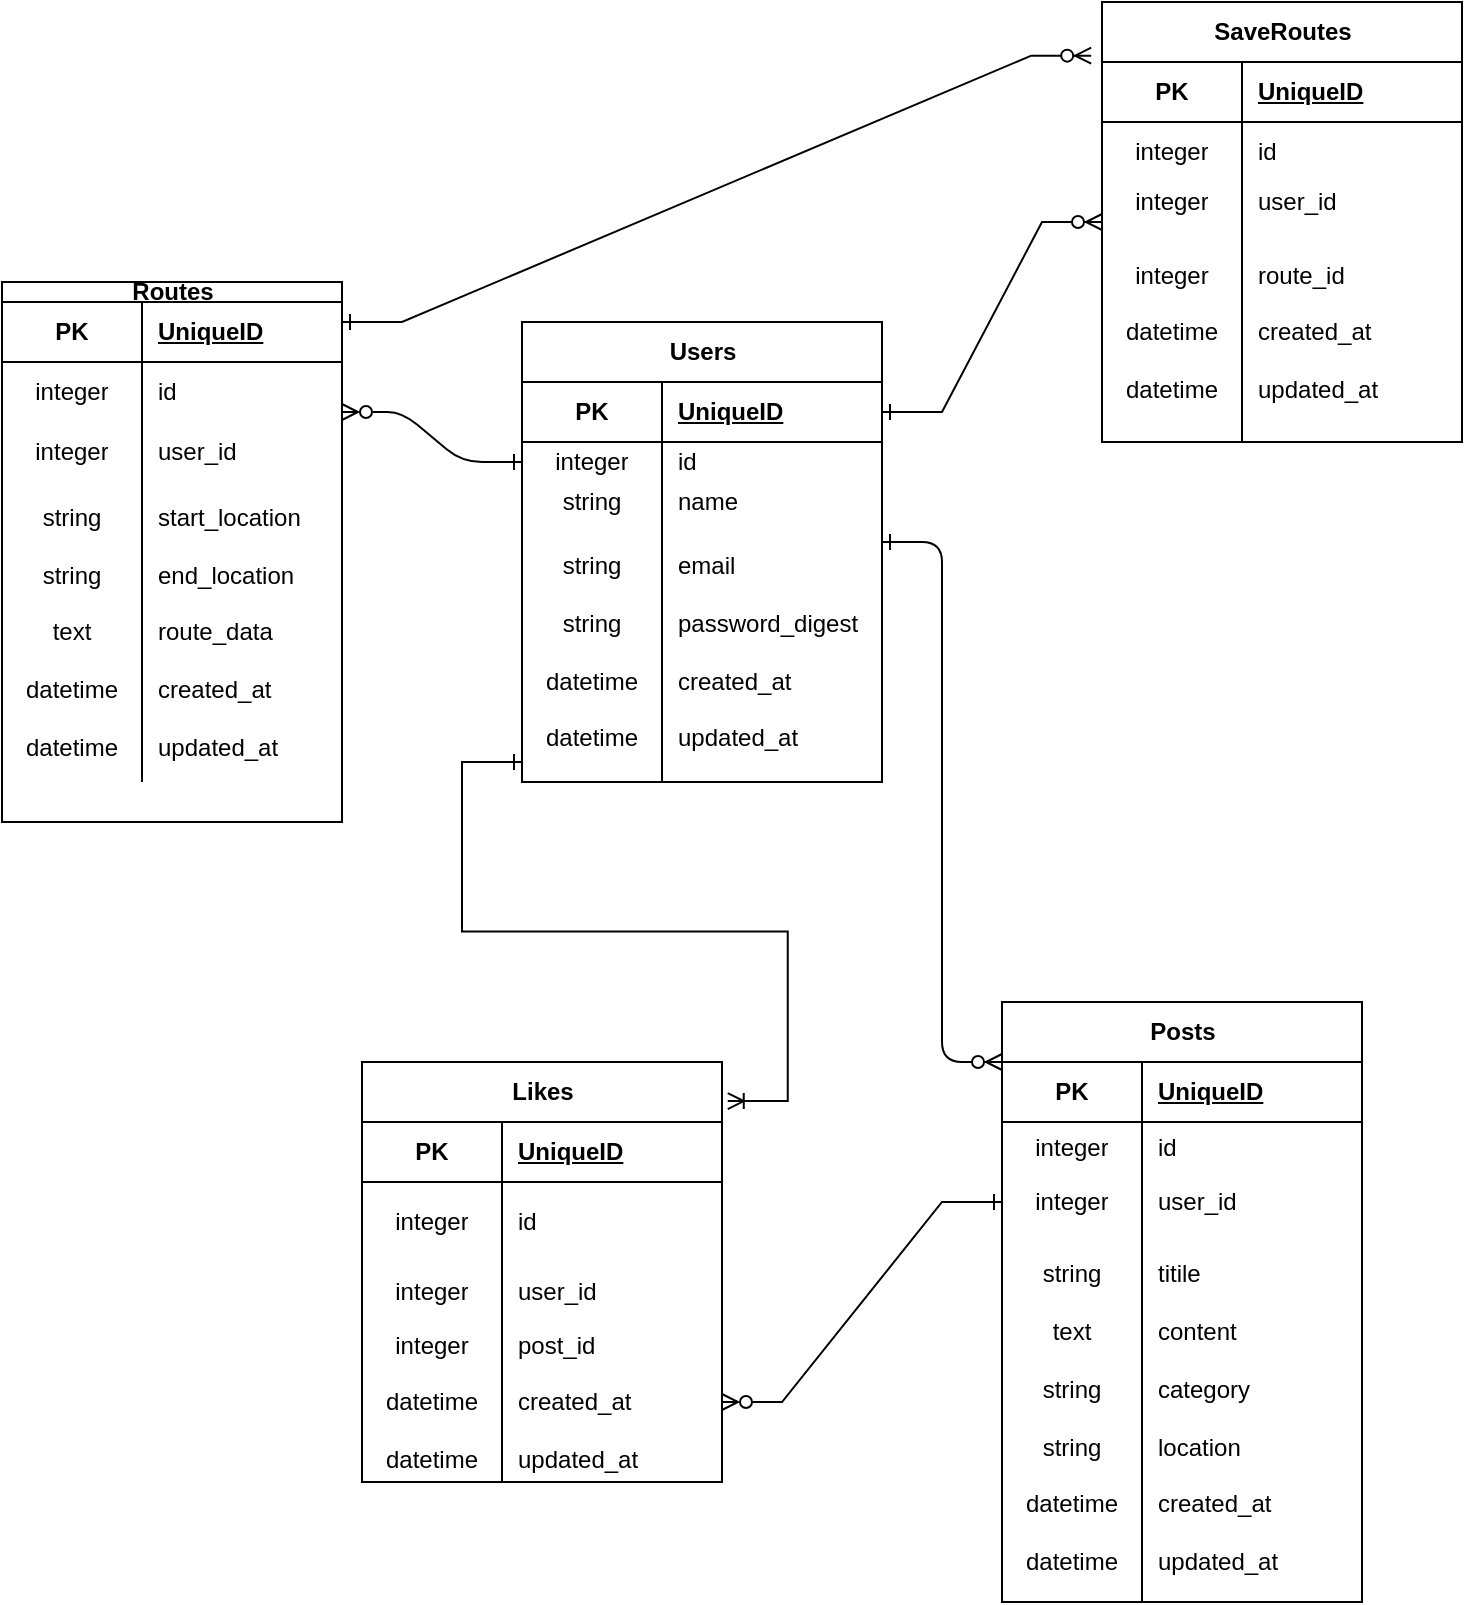 <mxfile version="24.4.4" type="github">
  <diagram id="R2lEEEUBdFMjLlhIrx00" name="Page-1">
    <mxGraphModel dx="1053" dy="2328" grid="1" gridSize="10" guides="1" tooltips="1" connect="1" arrows="1" fold="1" page="1" pageScale="1" pageWidth="850" pageHeight="1100" math="0" shadow="0" extFonts="Permanent Marker^https://fonts.googleapis.com/css?family=Permanent+Marker">
      <root>
        <mxCell id="0" />
        <mxCell id="1" parent="0" />
        <mxCell id="C-vyLk0tnHw3VtMMgP7b-1" value="" style="edgeStyle=entityRelationEdgeStyle;endArrow=ERone;startArrow=ERzeroToMany;endFill=0;startFill=0;entryX=0;entryY=0.5;entryDx=0;entryDy=0;" parent="1" target="Y9ieVXIDUEwh6mV87skz-6" edge="1">
          <mxGeometry width="100" height="100" relative="1" as="geometry">
            <mxPoint x="370" y="165" as="sourcePoint" />
            <mxPoint x="450" y="190" as="targetPoint" />
          </mxGeometry>
        </mxCell>
        <mxCell id="C-vyLk0tnHw3VtMMgP7b-12" value="" style="edgeStyle=entityRelationEdgeStyle;endArrow=ERzeroToMany;startArrow=ERone;endFill=1;startFill=0;exitX=1;exitY=0.5;exitDx=0;exitDy=0;" parent="1" edge="1">
          <mxGeometry width="100" height="100" relative="1" as="geometry">
            <mxPoint x="640" y="230" as="sourcePoint" />
            <mxPoint x="700" y="490" as="targetPoint" />
            <Array as="points">
              <mxPoint x="660" y="423" />
              <mxPoint x="490" y="340" />
            </Array>
          </mxGeometry>
        </mxCell>
        <mxCell id="Y9ieVXIDUEwh6mV87skz-2" value="Users" style="shape=table;startSize=30;container=1;collapsible=1;childLayout=tableLayout;fixedRows=1;rowLines=0;fontStyle=1;align=center;resizeLast=1;html=1;" parent="1" vertex="1">
          <mxGeometry x="460" y="120" width="180" height="230" as="geometry" />
        </mxCell>
        <mxCell id="Y9ieVXIDUEwh6mV87skz-3" value="" style="shape=tableRow;horizontal=0;startSize=0;swimlaneHead=0;swimlaneBody=0;fillColor=none;collapsible=0;dropTarget=0;points=[[0,0.5],[1,0.5]];portConstraint=eastwest;top=0;left=0;right=0;bottom=1;" parent="Y9ieVXIDUEwh6mV87skz-2" vertex="1">
          <mxGeometry y="30" width="180" height="30" as="geometry" />
        </mxCell>
        <mxCell id="Y9ieVXIDUEwh6mV87skz-4" value="PK" style="shape=partialRectangle;connectable=0;fillColor=none;top=0;left=0;bottom=0;right=0;fontStyle=1;overflow=hidden;whiteSpace=wrap;html=1;" parent="Y9ieVXIDUEwh6mV87skz-3" vertex="1">
          <mxGeometry width="70.0" height="30" as="geometry">
            <mxRectangle width="70.0" height="30" as="alternateBounds" />
          </mxGeometry>
        </mxCell>
        <mxCell id="Y9ieVXIDUEwh6mV87skz-5" value="UniqueID" style="shape=partialRectangle;connectable=0;fillColor=none;top=0;left=0;bottom=0;right=0;align=left;spacingLeft=6;fontStyle=5;overflow=hidden;whiteSpace=wrap;html=1;" parent="Y9ieVXIDUEwh6mV87skz-3" vertex="1">
          <mxGeometry x="70.0" width="110.0" height="30" as="geometry">
            <mxRectangle width="110.0" height="30" as="alternateBounds" />
          </mxGeometry>
        </mxCell>
        <mxCell id="Y9ieVXIDUEwh6mV87skz-6" value="" style="shape=tableRow;horizontal=0;startSize=0;swimlaneHead=0;swimlaneBody=0;fillColor=none;collapsible=0;dropTarget=0;points=[[0,0.5],[1,0.5]];portConstraint=eastwest;top=0;left=0;right=0;bottom=0;" parent="Y9ieVXIDUEwh6mV87skz-2" vertex="1">
          <mxGeometry y="60" width="180" height="20" as="geometry" />
        </mxCell>
        <mxCell id="Y9ieVXIDUEwh6mV87skz-7" value="integer" style="shape=partialRectangle;connectable=0;fillColor=none;top=0;left=0;bottom=0;right=0;editable=1;overflow=hidden;whiteSpace=wrap;html=1;" parent="Y9ieVXIDUEwh6mV87skz-6" vertex="1">
          <mxGeometry width="70.0" height="20" as="geometry">
            <mxRectangle width="70.0" height="20" as="alternateBounds" />
          </mxGeometry>
        </mxCell>
        <mxCell id="Y9ieVXIDUEwh6mV87skz-8" value="id" style="shape=partialRectangle;connectable=0;fillColor=none;top=0;left=0;bottom=0;right=0;align=left;spacingLeft=6;overflow=hidden;whiteSpace=wrap;html=1;" parent="Y9ieVXIDUEwh6mV87skz-6" vertex="1">
          <mxGeometry x="70.0" width="110.0" height="20" as="geometry">
            <mxRectangle width="110.0" height="20" as="alternateBounds" />
          </mxGeometry>
        </mxCell>
        <mxCell id="Y9ieVXIDUEwh6mV87skz-9" value="" style="shape=tableRow;horizontal=0;startSize=0;swimlaneHead=0;swimlaneBody=0;fillColor=none;collapsible=0;dropTarget=0;points=[[0,0.5],[1,0.5]];portConstraint=eastwest;top=0;left=0;right=0;bottom=0;" parent="Y9ieVXIDUEwh6mV87skz-2" vertex="1">
          <mxGeometry y="80" width="180" height="20" as="geometry" />
        </mxCell>
        <mxCell id="Y9ieVXIDUEwh6mV87skz-10" value="string" style="shape=partialRectangle;connectable=0;fillColor=none;top=0;left=0;bottom=0;right=0;editable=1;overflow=hidden;whiteSpace=wrap;html=1;" parent="Y9ieVXIDUEwh6mV87skz-9" vertex="1">
          <mxGeometry width="70.0" height="20" as="geometry">
            <mxRectangle width="70.0" height="20" as="alternateBounds" />
          </mxGeometry>
        </mxCell>
        <mxCell id="Y9ieVXIDUEwh6mV87skz-11" value="name" style="shape=partialRectangle;connectable=0;fillColor=none;top=0;left=0;bottom=0;right=0;align=left;spacingLeft=6;overflow=hidden;whiteSpace=wrap;html=1;" parent="Y9ieVXIDUEwh6mV87skz-9" vertex="1">
          <mxGeometry x="70.0" width="110.0" height="20" as="geometry">
            <mxRectangle width="110.0" height="20" as="alternateBounds" />
          </mxGeometry>
        </mxCell>
        <mxCell id="Y9ieVXIDUEwh6mV87skz-12" value="" style="shape=tableRow;horizontal=0;startSize=0;swimlaneHead=0;swimlaneBody=0;fillColor=none;collapsible=0;dropTarget=0;points=[[0,0.5],[1,0.5]];portConstraint=eastwest;top=0;left=0;right=0;bottom=0;" parent="Y9ieVXIDUEwh6mV87skz-2" vertex="1">
          <mxGeometry y="100" width="180" height="130" as="geometry" />
        </mxCell>
        <mxCell id="Y9ieVXIDUEwh6mV87skz-13" value="string&lt;br&gt;&lt;br&gt;string&lt;br&gt;&lt;br&gt;datetime&lt;br&gt;&lt;br&gt;datetime" style="shape=partialRectangle;connectable=0;fillColor=none;top=0;left=0;bottom=0;right=0;editable=1;overflow=hidden;whiteSpace=wrap;html=1;" parent="Y9ieVXIDUEwh6mV87skz-12" vertex="1">
          <mxGeometry width="70.0" height="130" as="geometry">
            <mxRectangle width="70.0" height="130" as="alternateBounds" />
          </mxGeometry>
        </mxCell>
        <mxCell id="Y9ieVXIDUEwh6mV87skz-14" value="email&lt;br&gt;&lt;br&gt;password_digest&lt;br&gt;&lt;br&gt;created_at&lt;br&gt;&lt;br&gt;updated_at" style="shape=partialRectangle;connectable=0;fillColor=none;top=0;left=0;bottom=0;right=0;align=left;spacingLeft=6;overflow=hidden;whiteSpace=wrap;html=1;" parent="Y9ieVXIDUEwh6mV87skz-12" vertex="1">
          <mxGeometry x="70.0" width="110.0" height="130" as="geometry">
            <mxRectangle width="110.0" height="130" as="alternateBounds" />
          </mxGeometry>
        </mxCell>
        <mxCell id="Y9ieVXIDUEwh6mV87skz-16" value="Posts" style="shape=table;startSize=30;container=1;collapsible=1;childLayout=tableLayout;fixedRows=1;rowLines=0;fontStyle=1;align=center;resizeLast=1;html=1;" parent="1" vertex="1">
          <mxGeometry x="700" y="460" width="180" height="300" as="geometry" />
        </mxCell>
        <mxCell id="Y9ieVXIDUEwh6mV87skz-17" value="" style="shape=tableRow;horizontal=0;startSize=0;swimlaneHead=0;swimlaneBody=0;fillColor=none;collapsible=0;dropTarget=0;points=[[0,0.5],[1,0.5]];portConstraint=eastwest;top=0;left=0;right=0;bottom=1;" parent="Y9ieVXIDUEwh6mV87skz-16" vertex="1">
          <mxGeometry y="30" width="180" height="30" as="geometry" />
        </mxCell>
        <mxCell id="Y9ieVXIDUEwh6mV87skz-18" value="PK" style="shape=partialRectangle;connectable=0;fillColor=none;top=0;left=0;bottom=0;right=0;fontStyle=1;overflow=hidden;whiteSpace=wrap;html=1;" parent="Y9ieVXIDUEwh6mV87skz-17" vertex="1">
          <mxGeometry width="70" height="30" as="geometry">
            <mxRectangle width="70" height="30" as="alternateBounds" />
          </mxGeometry>
        </mxCell>
        <mxCell id="Y9ieVXIDUEwh6mV87skz-19" value="UniqueID" style="shape=partialRectangle;connectable=0;fillColor=none;top=0;left=0;bottom=0;right=0;align=left;spacingLeft=6;fontStyle=5;overflow=hidden;whiteSpace=wrap;html=1;" parent="Y9ieVXIDUEwh6mV87skz-17" vertex="1">
          <mxGeometry x="70" width="110" height="30" as="geometry">
            <mxRectangle width="110" height="30" as="alternateBounds" />
          </mxGeometry>
        </mxCell>
        <mxCell id="Y9ieVXIDUEwh6mV87skz-20" value="" style="shape=tableRow;horizontal=0;startSize=0;swimlaneHead=0;swimlaneBody=0;fillColor=none;collapsible=0;dropTarget=0;points=[[0,0.5],[1,0.5]];portConstraint=eastwest;top=0;left=0;right=0;bottom=0;" parent="Y9ieVXIDUEwh6mV87skz-16" vertex="1">
          <mxGeometry y="60" width="180" height="25" as="geometry" />
        </mxCell>
        <mxCell id="Y9ieVXIDUEwh6mV87skz-21" value="integer" style="shape=partialRectangle;connectable=0;fillColor=none;top=0;left=0;bottom=0;right=0;editable=1;overflow=hidden;whiteSpace=wrap;html=1;" parent="Y9ieVXIDUEwh6mV87skz-20" vertex="1">
          <mxGeometry width="70" height="25" as="geometry">
            <mxRectangle width="70" height="25" as="alternateBounds" />
          </mxGeometry>
        </mxCell>
        <mxCell id="Y9ieVXIDUEwh6mV87skz-22" value="id" style="shape=partialRectangle;connectable=0;fillColor=none;top=0;left=0;bottom=0;right=0;align=left;spacingLeft=6;overflow=hidden;whiteSpace=wrap;html=1;" parent="Y9ieVXIDUEwh6mV87skz-20" vertex="1">
          <mxGeometry x="70" width="110" height="25" as="geometry">
            <mxRectangle width="110" height="25" as="alternateBounds" />
          </mxGeometry>
        </mxCell>
        <mxCell id="Y9ieVXIDUEwh6mV87skz-23" value="" style="shape=tableRow;horizontal=0;startSize=0;swimlaneHead=0;swimlaneBody=0;fillColor=none;collapsible=0;dropTarget=0;points=[[0,0.5],[1,0.5]];portConstraint=eastwest;top=0;left=0;right=0;bottom=0;" parent="Y9ieVXIDUEwh6mV87skz-16" vertex="1">
          <mxGeometry y="85" width="180" height="30" as="geometry" />
        </mxCell>
        <mxCell id="Y9ieVXIDUEwh6mV87skz-24" value="integer" style="shape=partialRectangle;connectable=0;fillColor=none;top=0;left=0;bottom=0;right=0;editable=1;overflow=hidden;whiteSpace=wrap;html=1;" parent="Y9ieVXIDUEwh6mV87skz-23" vertex="1">
          <mxGeometry width="70" height="30" as="geometry">
            <mxRectangle width="70" height="30" as="alternateBounds" />
          </mxGeometry>
        </mxCell>
        <mxCell id="Y9ieVXIDUEwh6mV87skz-25" value="user_id" style="shape=partialRectangle;connectable=0;fillColor=none;top=0;left=0;bottom=0;right=0;align=left;spacingLeft=6;overflow=hidden;whiteSpace=wrap;html=1;" parent="Y9ieVXIDUEwh6mV87skz-23" vertex="1">
          <mxGeometry x="70" width="110" height="30" as="geometry">
            <mxRectangle width="110" height="30" as="alternateBounds" />
          </mxGeometry>
        </mxCell>
        <mxCell id="Y9ieVXIDUEwh6mV87skz-26" value="" style="shape=tableRow;horizontal=0;startSize=0;swimlaneHead=0;swimlaneBody=0;fillColor=none;collapsible=0;dropTarget=0;points=[[0,0.5],[1,0.5]];portConstraint=eastwest;top=0;left=0;right=0;bottom=0;" parent="Y9ieVXIDUEwh6mV87skz-16" vertex="1">
          <mxGeometry y="115" width="180" height="185" as="geometry" />
        </mxCell>
        <mxCell id="Y9ieVXIDUEwh6mV87skz-27" value="string&lt;br&gt;&lt;br&gt;text&lt;br&gt;&lt;br&gt;string&lt;br&gt;&lt;br&gt;string&lt;br&gt;&lt;br&gt;datetime&lt;br&gt;&lt;br&gt;datetime" style="shape=partialRectangle;connectable=0;fillColor=none;top=0;left=0;bottom=0;right=0;editable=1;overflow=hidden;whiteSpace=wrap;html=1;" parent="Y9ieVXIDUEwh6mV87skz-26" vertex="1">
          <mxGeometry width="70" height="185" as="geometry">
            <mxRectangle width="70" height="185" as="alternateBounds" />
          </mxGeometry>
        </mxCell>
        <mxCell id="Y9ieVXIDUEwh6mV87skz-28" value="titile&lt;br&gt;&lt;br&gt;content&lt;br&gt;&lt;br&gt;category&lt;br&gt;&lt;br&gt;location&lt;br&gt;&lt;br&gt;created_at&lt;br&gt;&lt;br&gt;updated_at" style="shape=partialRectangle;connectable=0;fillColor=none;top=0;left=0;bottom=0;right=0;align=left;spacingLeft=6;overflow=hidden;whiteSpace=wrap;html=1;" parent="Y9ieVXIDUEwh6mV87skz-26" vertex="1">
          <mxGeometry x="70" width="110" height="185" as="geometry">
            <mxRectangle width="110" height="185" as="alternateBounds" />
          </mxGeometry>
        </mxCell>
        <mxCell id="Y9ieVXIDUEwh6mV87skz-29" value="Likes" style="shape=table;startSize=30;container=1;collapsible=1;childLayout=tableLayout;fixedRows=1;rowLines=0;fontStyle=1;align=center;resizeLast=1;html=1;" parent="1" vertex="1">
          <mxGeometry x="380" y="490" width="180" height="210" as="geometry" />
        </mxCell>
        <mxCell id="Y9ieVXIDUEwh6mV87skz-30" value="" style="shape=tableRow;horizontal=0;startSize=0;swimlaneHead=0;swimlaneBody=0;fillColor=none;collapsible=0;dropTarget=0;points=[[0,0.5],[1,0.5]];portConstraint=eastwest;top=0;left=0;right=0;bottom=1;" parent="Y9ieVXIDUEwh6mV87skz-29" vertex="1">
          <mxGeometry y="30" width="180" height="30" as="geometry" />
        </mxCell>
        <mxCell id="Y9ieVXIDUEwh6mV87skz-31" value="PK" style="shape=partialRectangle;connectable=0;fillColor=none;top=0;left=0;bottom=0;right=0;fontStyle=1;overflow=hidden;whiteSpace=wrap;html=1;" parent="Y9ieVXIDUEwh6mV87skz-30" vertex="1">
          <mxGeometry width="70.0" height="30" as="geometry">
            <mxRectangle width="70.0" height="30" as="alternateBounds" />
          </mxGeometry>
        </mxCell>
        <mxCell id="Y9ieVXIDUEwh6mV87skz-32" value="UniqueID" style="shape=partialRectangle;connectable=0;fillColor=none;top=0;left=0;bottom=0;right=0;align=left;spacingLeft=6;fontStyle=5;overflow=hidden;whiteSpace=wrap;html=1;" parent="Y9ieVXIDUEwh6mV87skz-30" vertex="1">
          <mxGeometry x="70.0" width="110.0" height="30" as="geometry">
            <mxRectangle width="110.0" height="30" as="alternateBounds" />
          </mxGeometry>
        </mxCell>
        <mxCell id="Y9ieVXIDUEwh6mV87skz-33" value="" style="shape=tableRow;horizontal=0;startSize=0;swimlaneHead=0;swimlaneBody=0;fillColor=none;collapsible=0;dropTarget=0;points=[[0,0.5],[1,0.5]];portConstraint=eastwest;top=0;left=0;right=0;bottom=0;" parent="Y9ieVXIDUEwh6mV87skz-29" vertex="1">
          <mxGeometry y="60" width="180" height="40" as="geometry" />
        </mxCell>
        <mxCell id="Y9ieVXIDUEwh6mV87skz-34" value="integer" style="shape=partialRectangle;connectable=0;fillColor=none;top=0;left=0;bottom=0;right=0;editable=1;overflow=hidden;whiteSpace=wrap;html=1;" parent="Y9ieVXIDUEwh6mV87skz-33" vertex="1">
          <mxGeometry width="70.0" height="40" as="geometry">
            <mxRectangle width="70.0" height="40" as="alternateBounds" />
          </mxGeometry>
        </mxCell>
        <mxCell id="Y9ieVXIDUEwh6mV87skz-35" value="id" style="shape=partialRectangle;connectable=0;fillColor=none;top=0;left=0;bottom=0;right=0;align=left;spacingLeft=6;overflow=hidden;whiteSpace=wrap;html=1;" parent="Y9ieVXIDUEwh6mV87skz-33" vertex="1">
          <mxGeometry x="70.0" width="110.0" height="40" as="geometry">
            <mxRectangle width="110.0" height="40" as="alternateBounds" />
          </mxGeometry>
        </mxCell>
        <mxCell id="Y9ieVXIDUEwh6mV87skz-36" value="" style="shape=tableRow;horizontal=0;startSize=0;swimlaneHead=0;swimlaneBody=0;fillColor=none;collapsible=0;dropTarget=0;points=[[0,0.5],[1,0.5]];portConstraint=eastwest;top=0;left=0;right=0;bottom=0;" parent="Y9ieVXIDUEwh6mV87skz-29" vertex="1">
          <mxGeometry y="100" width="180" height="30" as="geometry" />
        </mxCell>
        <mxCell id="Y9ieVXIDUEwh6mV87skz-37" value="integer" style="shape=partialRectangle;connectable=0;fillColor=none;top=0;left=0;bottom=0;right=0;editable=1;overflow=hidden;whiteSpace=wrap;html=1;" parent="Y9ieVXIDUEwh6mV87skz-36" vertex="1">
          <mxGeometry width="70.0" height="30" as="geometry">
            <mxRectangle width="70.0" height="30" as="alternateBounds" />
          </mxGeometry>
        </mxCell>
        <mxCell id="Y9ieVXIDUEwh6mV87skz-38" value="user_id" style="shape=partialRectangle;connectable=0;fillColor=none;top=0;left=0;bottom=0;right=0;align=left;spacingLeft=6;overflow=hidden;whiteSpace=wrap;html=1;" parent="Y9ieVXIDUEwh6mV87skz-36" vertex="1">
          <mxGeometry x="70.0" width="110.0" height="30" as="geometry">
            <mxRectangle width="110.0" height="30" as="alternateBounds" />
          </mxGeometry>
        </mxCell>
        <mxCell id="Y9ieVXIDUEwh6mV87skz-39" value="" style="shape=tableRow;horizontal=0;startSize=0;swimlaneHead=0;swimlaneBody=0;fillColor=none;collapsible=0;dropTarget=0;points=[[0,0.5],[1,0.5]];portConstraint=eastwest;top=0;left=0;right=0;bottom=0;" parent="Y9ieVXIDUEwh6mV87skz-29" vertex="1">
          <mxGeometry y="130" width="180" height="80" as="geometry" />
        </mxCell>
        <mxCell id="Y9ieVXIDUEwh6mV87skz-40" value="integer&lt;br&gt;&lt;br&gt;datetime&lt;br&gt;&lt;br&gt;datetime" style="shape=partialRectangle;connectable=0;fillColor=none;top=0;left=0;bottom=0;right=0;editable=1;overflow=hidden;whiteSpace=wrap;html=1;" parent="Y9ieVXIDUEwh6mV87skz-39" vertex="1">
          <mxGeometry width="70.0" height="80" as="geometry">
            <mxRectangle width="70.0" height="80" as="alternateBounds" />
          </mxGeometry>
        </mxCell>
        <mxCell id="Y9ieVXIDUEwh6mV87skz-41" value="post_id&lt;br&gt;&lt;br&gt;created_at&lt;br&gt;&lt;br&gt;updated_at" style="shape=partialRectangle;connectable=0;fillColor=none;top=0;left=0;bottom=0;right=0;align=left;spacingLeft=6;overflow=hidden;whiteSpace=wrap;html=1;" parent="Y9ieVXIDUEwh6mV87skz-39" vertex="1">
          <mxGeometry x="70.0" width="110.0" height="80" as="geometry">
            <mxRectangle width="110.0" height="80" as="alternateBounds" />
          </mxGeometry>
        </mxCell>
        <mxCell id="Y9ieVXIDUEwh6mV87skz-74" value="" style="edgeStyle=entityRelationEdgeStyle;fontSize=12;html=1;endArrow=ERzeroToMany;startArrow=ERone;rounded=0;startFill=0;exitX=1;exitY=0.5;exitDx=0;exitDy=0;" parent="1" source="Y9ieVXIDUEwh6mV87skz-3" edge="1">
          <mxGeometry width="100" height="100" relative="1" as="geometry">
            <mxPoint x="650" y="170" as="sourcePoint" />
            <mxPoint x="750" y="70" as="targetPoint" />
            <Array as="points">
              <mxPoint x="720" y="140" />
            </Array>
          </mxGeometry>
        </mxCell>
        <mxCell id="Y9ieVXIDUEwh6mV87skz-75" value="" style="edgeStyle=entityRelationEdgeStyle;fontSize=12;html=1;endArrow=ERone;startArrow=ERzeroToMany;rounded=0;entryX=0;entryY=0.5;entryDx=0;entryDy=0;startFill=0;endFill=0;" parent="1" target="Y9ieVXIDUEwh6mV87skz-23" edge="1">
          <mxGeometry width="100" height="100" relative="1" as="geometry">
            <mxPoint x="560" y="660" as="sourcePoint" />
            <mxPoint x="660" y="560" as="targetPoint" />
          </mxGeometry>
        </mxCell>
        <mxCell id="Y9ieVXIDUEwh6mV87skz-78" value="" style="edgeStyle=entityRelationEdgeStyle;fontSize=12;html=1;endArrow=ERzeroToMany;startArrow=ERone;rounded=0;entryX=-0.03;entryY=-0.106;entryDx=0;entryDy=0;entryPerimeter=0;startFill=0;" parent="1" target="Y9ieVXIDUEwh6mV87skz-56" edge="1">
          <mxGeometry width="100" height="100" relative="1" as="geometry">
            <mxPoint x="370" y="120" as="sourcePoint" />
            <mxPoint x="470" y="20" as="targetPoint" />
          </mxGeometry>
        </mxCell>
        <mxCell id="Y9ieVXIDUEwh6mV87skz-80" value="" style="edgeStyle=entityRelationEdgeStyle;fontSize=12;html=1;endArrow=ERone;startArrow=ERoneToMany;rounded=0;exitX=1.016;exitY=0.093;exitDx=0;exitDy=0;exitPerimeter=0;startFill=0;endFill=0;" parent="1" source="Y9ieVXIDUEwh6mV87skz-29" edge="1">
          <mxGeometry width="100" height="100" relative="1" as="geometry">
            <mxPoint x="360" y="440" as="sourcePoint" />
            <mxPoint x="460" y="340" as="targetPoint" />
          </mxGeometry>
        </mxCell>
        <mxCell id="Y9ieVXIDUEwh6mV87skz-42" value="Routes" style="shape=table;startSize=10;container=1;collapsible=1;childLayout=tableLayout;fixedRows=1;rowLines=0;fontStyle=1;align=center;resizeLast=1;html=1;" parent="1" vertex="1">
          <mxGeometry x="200" y="100" width="170" height="270" as="geometry" />
        </mxCell>
        <mxCell id="Y9ieVXIDUEwh6mV87skz-43" value="" style="shape=tableRow;horizontal=0;startSize=0;swimlaneHead=0;swimlaneBody=0;fillColor=none;collapsible=0;dropTarget=0;points=[[0,0.5],[1,0.5]];portConstraint=eastwest;top=0;left=0;right=0;bottom=1;" parent="Y9ieVXIDUEwh6mV87skz-42" vertex="1">
          <mxGeometry y="10" width="170" height="30" as="geometry" />
        </mxCell>
        <mxCell id="Y9ieVXIDUEwh6mV87skz-44" value="PK" style="shape=partialRectangle;connectable=0;fillColor=none;top=0;left=0;bottom=0;right=0;fontStyle=1;overflow=hidden;whiteSpace=wrap;html=1;" parent="Y9ieVXIDUEwh6mV87skz-43" vertex="1">
          <mxGeometry width="70" height="30" as="geometry">
            <mxRectangle width="70" height="30" as="alternateBounds" />
          </mxGeometry>
        </mxCell>
        <mxCell id="Y9ieVXIDUEwh6mV87skz-45" value="UniqueID" style="shape=partialRectangle;connectable=0;fillColor=none;top=0;left=0;bottom=0;right=0;align=left;spacingLeft=6;fontStyle=5;overflow=hidden;whiteSpace=wrap;html=1;" parent="Y9ieVXIDUEwh6mV87skz-43" vertex="1">
          <mxGeometry x="70" width="100" height="30" as="geometry">
            <mxRectangle width="100" height="30" as="alternateBounds" />
          </mxGeometry>
        </mxCell>
        <mxCell id="Y9ieVXIDUEwh6mV87skz-46" value="" style="shape=tableRow;horizontal=0;startSize=0;swimlaneHead=0;swimlaneBody=0;fillColor=none;collapsible=0;dropTarget=0;points=[[0,0.5],[1,0.5]];portConstraint=eastwest;top=0;left=0;right=0;bottom=0;" parent="Y9ieVXIDUEwh6mV87skz-42" vertex="1">
          <mxGeometry y="40" width="170" height="30" as="geometry" />
        </mxCell>
        <mxCell id="Y9ieVXIDUEwh6mV87skz-47" value="integer" style="shape=partialRectangle;connectable=0;fillColor=none;top=0;left=0;bottom=0;right=0;editable=1;overflow=hidden;whiteSpace=wrap;html=1;" parent="Y9ieVXIDUEwh6mV87skz-46" vertex="1">
          <mxGeometry width="70" height="30" as="geometry">
            <mxRectangle width="70" height="30" as="alternateBounds" />
          </mxGeometry>
        </mxCell>
        <mxCell id="Y9ieVXIDUEwh6mV87skz-48" value="id" style="shape=partialRectangle;connectable=0;fillColor=none;top=0;left=0;bottom=0;right=0;align=left;spacingLeft=6;overflow=hidden;whiteSpace=wrap;html=1;" parent="Y9ieVXIDUEwh6mV87skz-46" vertex="1">
          <mxGeometry x="70" width="100" height="30" as="geometry">
            <mxRectangle width="100" height="30" as="alternateBounds" />
          </mxGeometry>
        </mxCell>
        <mxCell id="Y9ieVXIDUEwh6mV87skz-49" value="" style="shape=tableRow;horizontal=0;startSize=0;swimlaneHead=0;swimlaneBody=0;fillColor=none;collapsible=0;dropTarget=0;points=[[0,0.5],[1,0.5]];portConstraint=eastwest;top=0;left=0;right=0;bottom=0;" parent="Y9ieVXIDUEwh6mV87skz-42" vertex="1">
          <mxGeometry y="70" width="170" height="30" as="geometry" />
        </mxCell>
        <mxCell id="Y9ieVXIDUEwh6mV87skz-50" value="integer" style="shape=partialRectangle;connectable=0;fillColor=none;top=0;left=0;bottom=0;right=0;editable=1;overflow=hidden;whiteSpace=wrap;html=1;" parent="Y9ieVXIDUEwh6mV87skz-49" vertex="1">
          <mxGeometry width="70" height="30" as="geometry">
            <mxRectangle width="70" height="30" as="alternateBounds" />
          </mxGeometry>
        </mxCell>
        <mxCell id="Y9ieVXIDUEwh6mV87skz-51" value="user_id" style="shape=partialRectangle;connectable=0;fillColor=none;top=0;left=0;bottom=0;right=0;align=left;spacingLeft=6;overflow=hidden;whiteSpace=wrap;html=1;" parent="Y9ieVXIDUEwh6mV87skz-49" vertex="1">
          <mxGeometry x="70" width="100" height="30" as="geometry">
            <mxRectangle width="100" height="30" as="alternateBounds" />
          </mxGeometry>
        </mxCell>
        <mxCell id="Y9ieVXIDUEwh6mV87skz-52" value="" style="shape=tableRow;horizontal=0;startSize=0;swimlaneHead=0;swimlaneBody=0;fillColor=none;collapsible=0;dropTarget=0;points=[[0,0.5],[1,0.5]];portConstraint=eastwest;top=0;left=0;right=0;bottom=0;" parent="Y9ieVXIDUEwh6mV87skz-42" vertex="1">
          <mxGeometry y="100" width="170" height="150" as="geometry" />
        </mxCell>
        <mxCell id="Y9ieVXIDUEwh6mV87skz-53" value="string&lt;br&gt;&lt;br&gt;string&lt;br&gt;&lt;br&gt;text&lt;br&gt;&lt;br&gt;datetime&lt;br&gt;&lt;br&gt;datetime" style="shape=partialRectangle;connectable=0;fillColor=none;top=0;left=0;bottom=0;right=0;editable=1;overflow=hidden;whiteSpace=wrap;html=1;" parent="Y9ieVXIDUEwh6mV87skz-52" vertex="1">
          <mxGeometry width="70" height="150" as="geometry">
            <mxRectangle width="70" height="150" as="alternateBounds" />
          </mxGeometry>
        </mxCell>
        <mxCell id="Y9ieVXIDUEwh6mV87skz-54" value="start_location&lt;br&gt;&lt;br&gt;end_location&lt;br&gt;&lt;br&gt;route_data&lt;br&gt;&lt;br&gt;created_at&lt;br&gt;&lt;br&gt;updated_at" style="shape=partialRectangle;connectable=0;fillColor=none;top=0;left=0;bottom=0;right=0;align=left;spacingLeft=6;overflow=hidden;whiteSpace=wrap;html=1;" parent="Y9ieVXIDUEwh6mV87skz-52" vertex="1">
          <mxGeometry x="70" width="100" height="150" as="geometry">
            <mxRectangle width="100" height="150" as="alternateBounds" />
          </mxGeometry>
        </mxCell>
        <mxCell id="Y9ieVXIDUEwh6mV87skz-55" value="SaveRoutes" style="shape=table;startSize=30;container=1;collapsible=1;childLayout=tableLayout;fixedRows=1;rowLines=0;fontStyle=1;align=center;resizeLast=1;html=1;" parent="1" vertex="1">
          <mxGeometry x="750" y="-40" width="180" height="220" as="geometry" />
        </mxCell>
        <mxCell id="Y9ieVXIDUEwh6mV87skz-56" value="" style="shape=tableRow;horizontal=0;startSize=0;swimlaneHead=0;swimlaneBody=0;fillColor=none;collapsible=0;dropTarget=0;points=[[0,0.5],[1,0.5]];portConstraint=eastwest;top=0;left=0;right=0;bottom=1;" parent="Y9ieVXIDUEwh6mV87skz-55" vertex="1">
          <mxGeometry y="30" width="180" height="30" as="geometry" />
        </mxCell>
        <mxCell id="Y9ieVXIDUEwh6mV87skz-57" value="PK" style="shape=partialRectangle;connectable=0;fillColor=none;top=0;left=0;bottom=0;right=0;fontStyle=1;overflow=hidden;whiteSpace=wrap;html=1;" parent="Y9ieVXIDUEwh6mV87skz-56" vertex="1">
          <mxGeometry width="70" height="30" as="geometry">
            <mxRectangle width="70" height="30" as="alternateBounds" />
          </mxGeometry>
        </mxCell>
        <mxCell id="Y9ieVXIDUEwh6mV87skz-58" value="UniqueID" style="shape=partialRectangle;connectable=0;fillColor=none;top=0;left=0;bottom=0;right=0;align=left;spacingLeft=6;fontStyle=5;overflow=hidden;whiteSpace=wrap;html=1;" parent="Y9ieVXIDUEwh6mV87skz-56" vertex="1">
          <mxGeometry x="70" width="110" height="30" as="geometry">
            <mxRectangle width="110" height="30" as="alternateBounds" />
          </mxGeometry>
        </mxCell>
        <mxCell id="Y9ieVXIDUEwh6mV87skz-59" value="" style="shape=tableRow;horizontal=0;startSize=0;swimlaneHead=0;swimlaneBody=0;fillColor=none;collapsible=0;dropTarget=0;points=[[0,0.5],[1,0.5]];portConstraint=eastwest;top=0;left=0;right=0;bottom=0;" parent="Y9ieVXIDUEwh6mV87skz-55" vertex="1">
          <mxGeometry y="60" width="180" height="30" as="geometry" />
        </mxCell>
        <mxCell id="Y9ieVXIDUEwh6mV87skz-60" value="integer" style="shape=partialRectangle;connectable=0;fillColor=none;top=0;left=0;bottom=0;right=0;editable=1;overflow=hidden;whiteSpace=wrap;html=1;" parent="Y9ieVXIDUEwh6mV87skz-59" vertex="1">
          <mxGeometry width="70" height="30" as="geometry">
            <mxRectangle width="70" height="30" as="alternateBounds" />
          </mxGeometry>
        </mxCell>
        <mxCell id="Y9ieVXIDUEwh6mV87skz-61" value="id" style="shape=partialRectangle;connectable=0;fillColor=none;top=0;left=0;bottom=0;right=0;align=left;spacingLeft=6;overflow=hidden;whiteSpace=wrap;html=1;" parent="Y9ieVXIDUEwh6mV87skz-59" vertex="1">
          <mxGeometry x="70" width="110" height="30" as="geometry">
            <mxRectangle width="110" height="30" as="alternateBounds" />
          </mxGeometry>
        </mxCell>
        <mxCell id="Y9ieVXIDUEwh6mV87skz-62" value="" style="shape=tableRow;horizontal=0;startSize=0;swimlaneHead=0;swimlaneBody=0;fillColor=none;collapsible=0;dropTarget=0;points=[[0,0.5],[1,0.5]];portConstraint=eastwest;top=0;left=0;right=0;bottom=0;" parent="Y9ieVXIDUEwh6mV87skz-55" vertex="1">
          <mxGeometry y="90" width="180" height="20" as="geometry" />
        </mxCell>
        <mxCell id="Y9ieVXIDUEwh6mV87skz-63" value="integer" style="shape=partialRectangle;connectable=0;fillColor=none;top=0;left=0;bottom=0;right=0;editable=1;overflow=hidden;whiteSpace=wrap;html=1;" parent="Y9ieVXIDUEwh6mV87skz-62" vertex="1">
          <mxGeometry width="70" height="20" as="geometry">
            <mxRectangle width="70" height="20" as="alternateBounds" />
          </mxGeometry>
        </mxCell>
        <mxCell id="Y9ieVXIDUEwh6mV87skz-64" value="user_id" style="shape=partialRectangle;connectable=0;fillColor=none;top=0;left=0;bottom=0;right=0;align=left;spacingLeft=6;overflow=hidden;whiteSpace=wrap;html=1;" parent="Y9ieVXIDUEwh6mV87skz-62" vertex="1">
          <mxGeometry x="70" width="110" height="20" as="geometry">
            <mxRectangle width="110" height="20" as="alternateBounds" />
          </mxGeometry>
        </mxCell>
        <mxCell id="Y9ieVXIDUEwh6mV87skz-65" value="" style="shape=tableRow;horizontal=0;startSize=0;swimlaneHead=0;swimlaneBody=0;fillColor=none;collapsible=0;dropTarget=0;points=[[0,0.5],[1,0.5]];portConstraint=eastwest;top=0;left=0;right=0;bottom=0;" parent="Y9ieVXIDUEwh6mV87skz-55" vertex="1">
          <mxGeometry y="110" width="180" height="110" as="geometry" />
        </mxCell>
        <mxCell id="Y9ieVXIDUEwh6mV87skz-66" value="integer&lt;br&gt;&lt;br&gt;datetime&lt;br&gt;&lt;br&gt;datetime" style="shape=partialRectangle;connectable=0;fillColor=none;top=0;left=0;bottom=0;right=0;editable=1;overflow=hidden;whiteSpace=wrap;html=1;" parent="Y9ieVXIDUEwh6mV87skz-65" vertex="1">
          <mxGeometry width="70" height="110" as="geometry">
            <mxRectangle width="70" height="110" as="alternateBounds" />
          </mxGeometry>
        </mxCell>
        <mxCell id="Y9ieVXIDUEwh6mV87skz-67" value="route_id&lt;br&gt;&lt;br&gt;created_at&lt;br&gt;&lt;br&gt;updated_at" style="shape=partialRectangle;connectable=0;fillColor=none;top=0;left=0;bottom=0;right=0;align=left;spacingLeft=6;overflow=hidden;whiteSpace=wrap;html=1;" parent="Y9ieVXIDUEwh6mV87skz-65" vertex="1">
          <mxGeometry x="70" width="110" height="110" as="geometry">
            <mxRectangle width="110" height="110" as="alternateBounds" />
          </mxGeometry>
        </mxCell>
      </root>
    </mxGraphModel>
  </diagram>
</mxfile>
